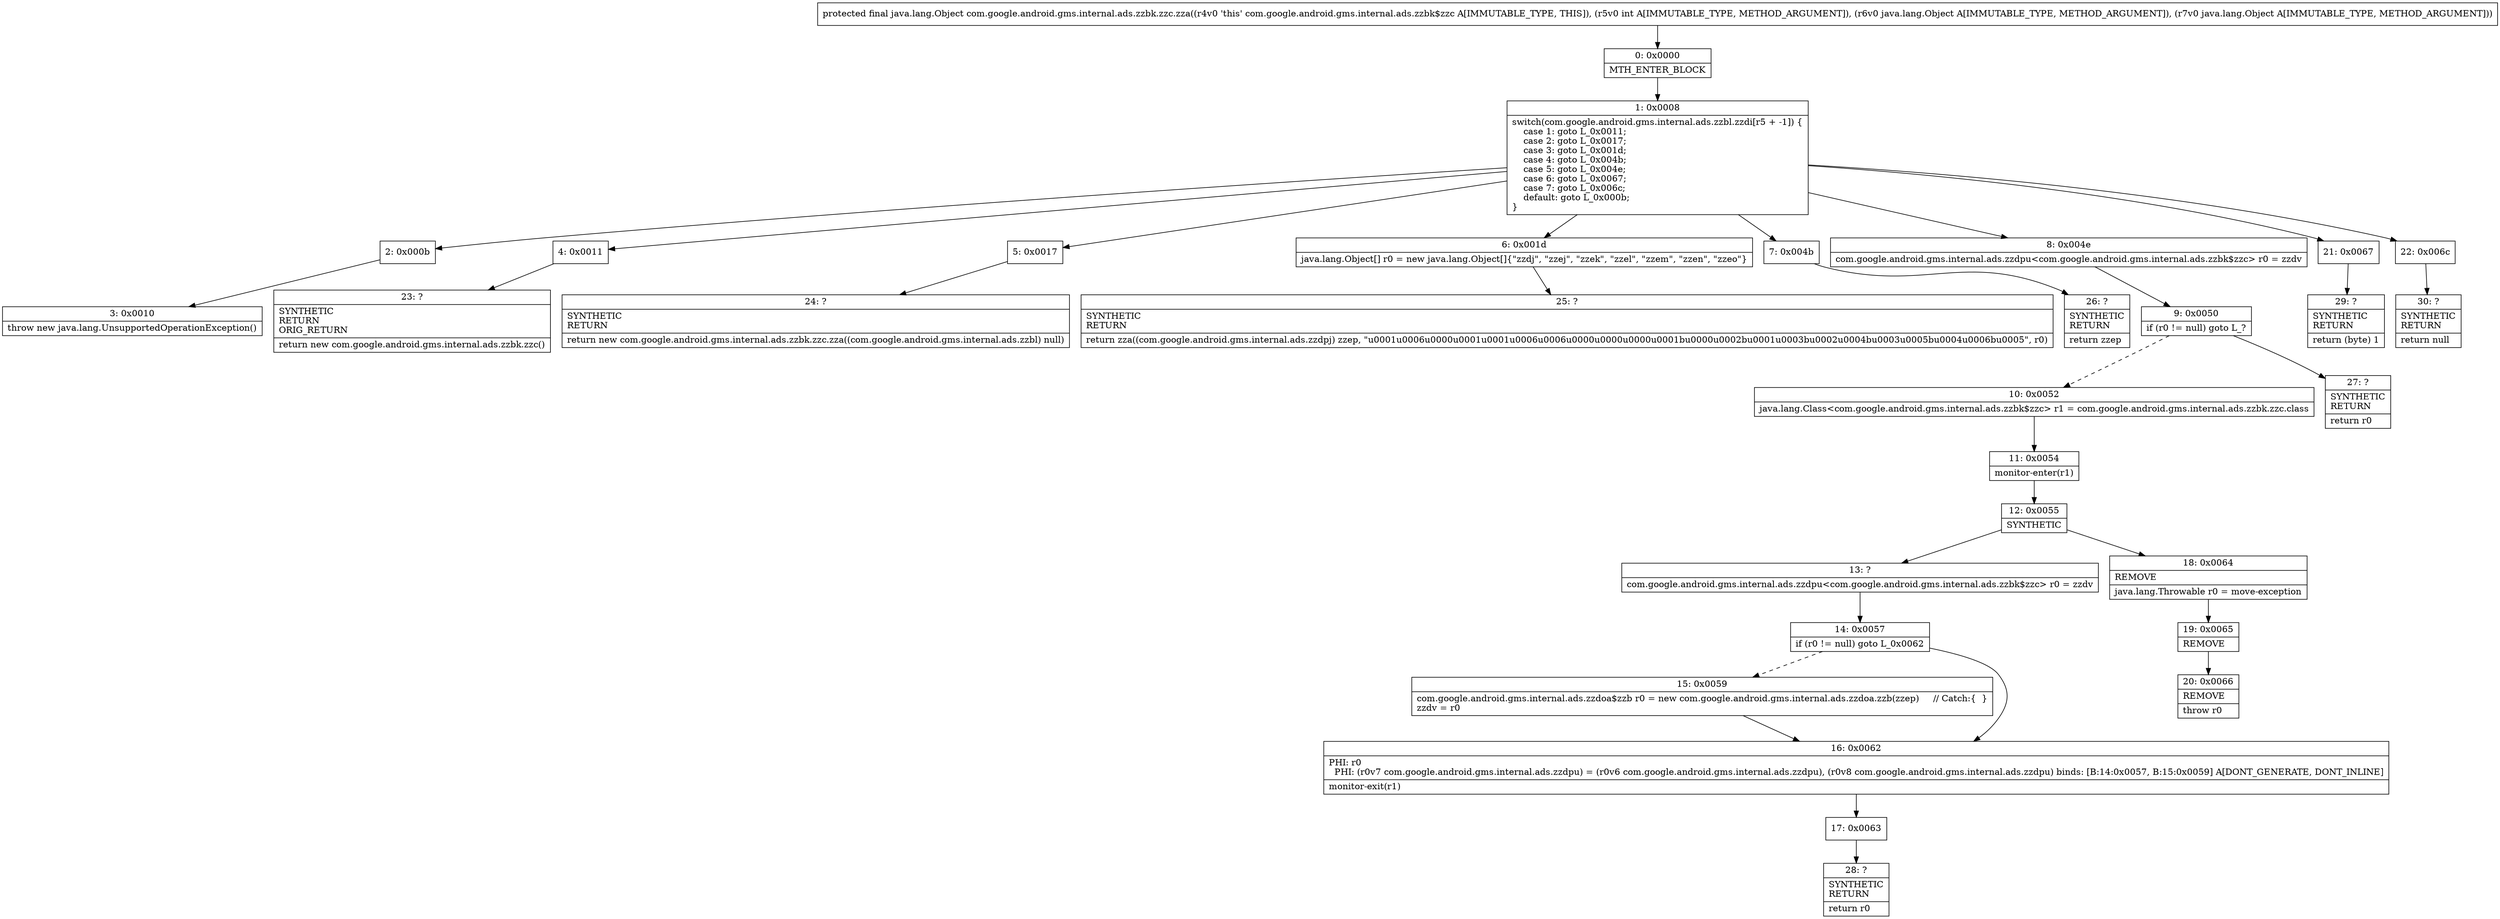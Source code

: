 digraph "CFG forcom.google.android.gms.internal.ads.zzbk.zzc.zza(ILjava\/lang\/Object;Ljava\/lang\/Object;)Ljava\/lang\/Object;" {
Node_0 [shape=record,label="{0\:\ 0x0000|MTH_ENTER_BLOCK\l}"];
Node_1 [shape=record,label="{1\:\ 0x0008|switch(com.google.android.gms.internal.ads.zzbl.zzdi[r5 + \-1]) \{\l    case 1: goto L_0x0011;\l    case 2: goto L_0x0017;\l    case 3: goto L_0x001d;\l    case 4: goto L_0x004b;\l    case 5: goto L_0x004e;\l    case 6: goto L_0x0067;\l    case 7: goto L_0x006c;\l    default: goto L_0x000b;\l\}\l}"];
Node_2 [shape=record,label="{2\:\ 0x000b}"];
Node_3 [shape=record,label="{3\:\ 0x0010|throw new java.lang.UnsupportedOperationException()\l}"];
Node_4 [shape=record,label="{4\:\ 0x0011}"];
Node_5 [shape=record,label="{5\:\ 0x0017}"];
Node_6 [shape=record,label="{6\:\ 0x001d|java.lang.Object[] r0 = new java.lang.Object[]\{\"zzdj\", \"zzej\", \"zzek\", \"zzel\", \"zzem\", \"zzen\", \"zzeo\"\}\l}"];
Node_7 [shape=record,label="{7\:\ 0x004b}"];
Node_8 [shape=record,label="{8\:\ 0x004e|com.google.android.gms.internal.ads.zzdpu\<com.google.android.gms.internal.ads.zzbk$zzc\> r0 = zzdv\l}"];
Node_9 [shape=record,label="{9\:\ 0x0050|if (r0 != null) goto L_?\l}"];
Node_10 [shape=record,label="{10\:\ 0x0052|java.lang.Class\<com.google.android.gms.internal.ads.zzbk$zzc\> r1 = com.google.android.gms.internal.ads.zzbk.zzc.class\l}"];
Node_11 [shape=record,label="{11\:\ 0x0054|monitor\-enter(r1)\l}"];
Node_12 [shape=record,label="{12\:\ 0x0055|SYNTHETIC\l}"];
Node_13 [shape=record,label="{13\:\ ?|com.google.android.gms.internal.ads.zzdpu\<com.google.android.gms.internal.ads.zzbk$zzc\> r0 = zzdv\l}"];
Node_14 [shape=record,label="{14\:\ 0x0057|if (r0 != null) goto L_0x0062\l}"];
Node_15 [shape=record,label="{15\:\ 0x0059|com.google.android.gms.internal.ads.zzdoa$zzb r0 = new com.google.android.gms.internal.ads.zzdoa.zzb(zzep)     \/\/ Catch:\{  \}\lzzdv = r0\l}"];
Node_16 [shape=record,label="{16\:\ 0x0062|PHI: r0 \l  PHI: (r0v7 com.google.android.gms.internal.ads.zzdpu) = (r0v6 com.google.android.gms.internal.ads.zzdpu), (r0v8 com.google.android.gms.internal.ads.zzdpu) binds: [B:14:0x0057, B:15:0x0059] A[DONT_GENERATE, DONT_INLINE]\l|monitor\-exit(r1)\l}"];
Node_17 [shape=record,label="{17\:\ 0x0063}"];
Node_18 [shape=record,label="{18\:\ 0x0064|REMOVE\l|java.lang.Throwable r0 = move\-exception\l}"];
Node_19 [shape=record,label="{19\:\ 0x0065|REMOVE\l}"];
Node_20 [shape=record,label="{20\:\ 0x0066|REMOVE\l|throw r0\l}"];
Node_21 [shape=record,label="{21\:\ 0x0067}"];
Node_22 [shape=record,label="{22\:\ 0x006c}"];
Node_23 [shape=record,label="{23\:\ ?|SYNTHETIC\lRETURN\lORIG_RETURN\l|return new com.google.android.gms.internal.ads.zzbk.zzc()\l}"];
Node_24 [shape=record,label="{24\:\ ?|SYNTHETIC\lRETURN\l|return new com.google.android.gms.internal.ads.zzbk.zzc.zza((com.google.android.gms.internal.ads.zzbl) null)\l}"];
Node_25 [shape=record,label="{25\:\ ?|SYNTHETIC\lRETURN\l|return zza((com.google.android.gms.internal.ads.zzdpj) zzep, \"u0001u0006u0000u0001u0001u0006u0006u0000u0000u0000u0001bu0000u0002bu0001u0003bu0002u0004bu0003u0005bu0004u0006bu0005\", r0)\l}"];
Node_26 [shape=record,label="{26\:\ ?|SYNTHETIC\lRETURN\l|return zzep\l}"];
Node_27 [shape=record,label="{27\:\ ?|SYNTHETIC\lRETURN\l|return r0\l}"];
Node_28 [shape=record,label="{28\:\ ?|SYNTHETIC\lRETURN\l|return r0\l}"];
Node_29 [shape=record,label="{29\:\ ?|SYNTHETIC\lRETURN\l|return (byte) 1\l}"];
Node_30 [shape=record,label="{30\:\ ?|SYNTHETIC\lRETURN\l|return null\l}"];
MethodNode[shape=record,label="{protected final java.lang.Object com.google.android.gms.internal.ads.zzbk.zzc.zza((r4v0 'this' com.google.android.gms.internal.ads.zzbk$zzc A[IMMUTABLE_TYPE, THIS]), (r5v0 int A[IMMUTABLE_TYPE, METHOD_ARGUMENT]), (r6v0 java.lang.Object A[IMMUTABLE_TYPE, METHOD_ARGUMENT]), (r7v0 java.lang.Object A[IMMUTABLE_TYPE, METHOD_ARGUMENT])) }"];
MethodNode -> Node_0;
Node_0 -> Node_1;
Node_1 -> Node_2;
Node_1 -> Node_4;
Node_1 -> Node_5;
Node_1 -> Node_6;
Node_1 -> Node_7;
Node_1 -> Node_8;
Node_1 -> Node_21;
Node_1 -> Node_22;
Node_2 -> Node_3;
Node_4 -> Node_23;
Node_5 -> Node_24;
Node_6 -> Node_25;
Node_7 -> Node_26;
Node_8 -> Node_9;
Node_9 -> Node_10[style=dashed];
Node_9 -> Node_27;
Node_10 -> Node_11;
Node_11 -> Node_12;
Node_12 -> Node_13;
Node_12 -> Node_18;
Node_13 -> Node_14;
Node_14 -> Node_15[style=dashed];
Node_14 -> Node_16;
Node_15 -> Node_16;
Node_16 -> Node_17;
Node_17 -> Node_28;
Node_18 -> Node_19;
Node_19 -> Node_20;
Node_21 -> Node_29;
Node_22 -> Node_30;
}

